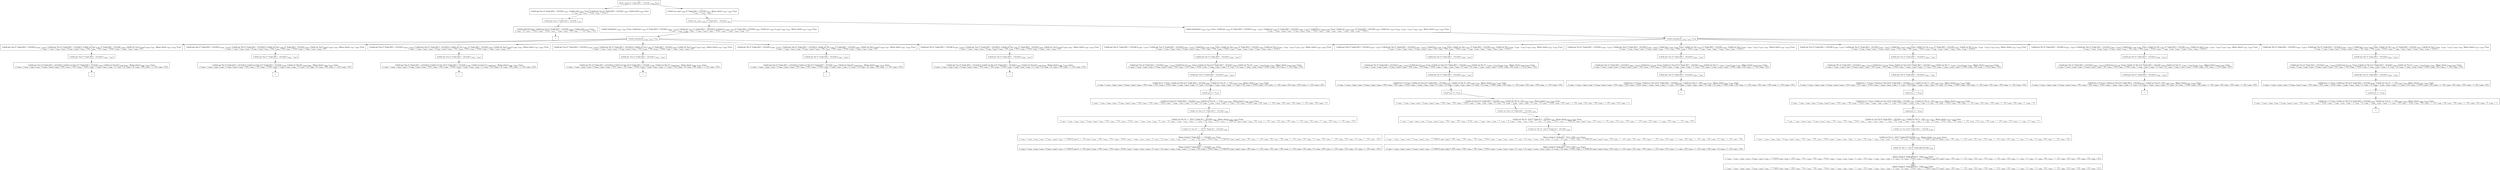 digraph {
    graph [rankdir=TB
          ,bgcolor=transparent];
    node [shape=box
         ,fillcolor=white
         ,style=filled];
    0 [label=<O <BR/> Memo check (C Triple [[0] 1 : [3] [2]]) v<SUB>1605</SUB> Trueo>];
    1 [label=<C <BR/> Unfold get One (C Triple [[0] 1 : [3] [2]]) v<SUB>1637</SUB>, Unfold isNil v<SUB>1637</SUB> Trueo, Unfold get Two (C Triple [[0] 1 : [3] [2]]) v<SUB>1638</SUB>, Unfold isNil v<SUB>1638</SUB> Trueo <BR/>  [ v<SUB>1605</SUB> &rarr; [], v<SUB>1635</SUB> &rarr; Trueo, v<SUB>1636</SUB> &rarr; Trueo ] >];
    2 [label=<C <BR/> Unfold one_step v<SUB>1639</SUB> (C Triple [[0] 1 : [3] [2]]) v<SUB>1641</SUB>, Memo check v<SUB>1641</SUB> v<SUB>1640</SUB> Trueo <BR/>  [ v<SUB>1605</SUB> &rarr; v<SUB>1639</SUB> : v<SUB>1640</SUB> ] >];
    3 [label=<O <BR/> Unfold get One (C Triple [[0] 1 : [3] [2]]) v<SUB>1637</SUB>>];
    4 [label=<C <BR/> Unfold isNil [0] Trueo, Unfold get Two (C Triple [[0] 1 : [3] [2]]) v<SUB>1638</SUB>, Unfold isNil v<SUB>1638</SUB> Trueo <BR/>  [ v<SUB>1605</SUB> &rarr; [], v<SUB>1635</SUB> &rarr; Trueo, v<SUB>1636</SUB> &rarr; Trueo, v<SUB>1637</SUB> &rarr; v<SUB>1642</SUB>, v<SUB>1642</SUB> &rarr; [0], v<SUB>1643</SUB> &rarr; 1 : [3], v<SUB>1644</SUB> &rarr; [2] ] >];
    5 [label=<_|_>];
    6 [label=<O <BR/> Unfold one_step v<SUB>1639</SUB> (C Triple [[0] 1 : [3] [2]]) v<SUB>1641</SUB>>];
    7 [label=<C <BR/> Unfold notEqStick v<SUB>1642</SUB> v<SUB>1643</SUB> Trueo, Unfold get v<SUB>1642</SUB> (C Triple [[0] 1 : [3] [2]]) (v<SUB>1646</SUB> : v<SUB>1647</SUB>), Unfold get v<SUB>1643</SUB> (C Triple [[0] 1 : [3] [2]]) [], Unfold set v<SUB>1642</SUB> v<SUB>1647</SUB> (C Triple [[0] 1 : [3] [2]]) v<SUB>1649</SUB>, Unfold set v<SUB>1643</SUB> [v<SUB>1646</SUB>] v<SUB>1649</SUB> v<SUB>1641</SUB>, Memo check v<SUB>1641</SUB> v<SUB>1640</SUB> Trueo <BR/>  [ v<SUB>1605</SUB> &rarr; v<SUB>1639</SUB> : v<SUB>1640</SUB>, v<SUB>1639</SUB> &rarr; (v<SUB>1642</SUB>, v<SUB>1643</SUB>), v<SUB>1644</SUB> &rarr; Trueo, v<SUB>1645</SUB> &rarr; v<SUB>1646</SUB> : v<SUB>1647</SUB>, v<SUB>1648</SUB> &rarr; [] ] >];
    8 [label=<C <BR/> Unfold notEqStick v<SUB>1642</SUB> v<SUB>1643</SUB> Trueo, Unfold get v<SUB>1642</SUB> (C Triple [[0] 1 : [3] [2]]) (v<SUB>1646</SUB> : v<SUB>1647</SUB>), Unfold get v<SUB>1643</SUB> (C Triple [[0] 1 : [3] [2]]) (v<SUB>1650</SUB> : v<SUB>1651</SUB>), Unfold less v<SUB>1646</SUB> v<SUB>1650</SUB> Trueo, Unfold set v<SUB>1642</SUB> v<SUB>1647</SUB> (C Triple [[0] 1 : [3] [2]]) v<SUB>1653</SUB>, Unfold set v<SUB>1643</SUB> (v<SUB>1646</SUB> : v<SUB>1650</SUB> : v<SUB>1651</SUB>) v<SUB>1653</SUB> v<SUB>1641</SUB>, Memo check v<SUB>1641</SUB> v<SUB>1640</SUB> Trueo <BR/>  [ v<SUB>1605</SUB> &rarr; v<SUB>1639</SUB> : v<SUB>1640</SUB>, v<SUB>1639</SUB> &rarr; (v<SUB>1642</SUB>, v<SUB>1643</SUB>), v<SUB>1644</SUB> &rarr; Trueo, v<SUB>1645</SUB> &rarr; v<SUB>1646</SUB> : v<SUB>1647</SUB>, v<SUB>1648</SUB> &rarr; v<SUB>1650</SUB> : v<SUB>1651</SUB>, v<SUB>1652</SUB> &rarr; Trueo ] >];
    9 [label=<O <BR/> Unfold notEqStick v<SUB>1642</SUB> v<SUB>1643</SUB> Trueo>];
    10 [label=<C <BR/> Unfold get One (C Triple [[0] 1 : [3] [2]]) (v<SUB>1646</SUB> : v<SUB>1647</SUB>), Unfold get Two (C Triple [[0] 1 : [3] [2]]) [], Unfold set One v<SUB>1647</SUB> (C Triple [[0] 1 : [3] [2]]) v<SUB>1649</SUB>, Unfold set Two [v<SUB>1646</SUB>] v<SUB>1649</SUB> v<SUB>1641</SUB>, Memo check v<SUB>1641</SUB> v<SUB>1640</SUB> Trueo <BR/>  [ v<SUB>1605</SUB> &rarr; v<SUB>1639</SUB> : v<SUB>1640</SUB>, v<SUB>1639</SUB> &rarr; (v<SUB>1642</SUB>, v<SUB>1643</SUB>), v<SUB>1642</SUB> &rarr; One, v<SUB>1643</SUB> &rarr; Two, v<SUB>1644</SUB> &rarr; Trueo, v<SUB>1645</SUB> &rarr; v<SUB>1646</SUB> : v<SUB>1647</SUB>, v<SUB>1648</SUB> &rarr; [] ] >];
    11 [label=<C <BR/> Unfold get One (C Triple [[0] 1 : [3] [2]]) (v<SUB>1646</SUB> : v<SUB>1647</SUB>), Unfold get Thr (C Triple [[0] 1 : [3] [2]]) [], Unfold set One v<SUB>1647</SUB> (C Triple [[0] 1 : [3] [2]]) v<SUB>1649</SUB>, Unfold set Thr [v<SUB>1646</SUB>] v<SUB>1649</SUB> v<SUB>1641</SUB>, Memo check v<SUB>1641</SUB> v<SUB>1640</SUB> Trueo <BR/>  [ v<SUB>1605</SUB> &rarr; v<SUB>1639</SUB> : v<SUB>1640</SUB>, v<SUB>1639</SUB> &rarr; (v<SUB>1642</SUB>, v<SUB>1643</SUB>), v<SUB>1642</SUB> &rarr; One, v<SUB>1643</SUB> &rarr; Thr, v<SUB>1644</SUB> &rarr; Trueo, v<SUB>1645</SUB> &rarr; v<SUB>1646</SUB> : v<SUB>1647</SUB>, v<SUB>1648</SUB> &rarr; [] ] >];
    12 [label=<C <BR/> Unfold get Two (C Triple [[0] 1 : [3] [2]]) (v<SUB>1646</SUB> : v<SUB>1647</SUB>), Unfold get One (C Triple [[0] 1 : [3] [2]]) [], Unfold set Two v<SUB>1647</SUB> (C Triple [[0] 1 : [3] [2]]) v<SUB>1649</SUB>, Unfold set One [v<SUB>1646</SUB>] v<SUB>1649</SUB> v<SUB>1641</SUB>, Memo check v<SUB>1641</SUB> v<SUB>1640</SUB> Trueo <BR/>  [ v<SUB>1605</SUB> &rarr; v<SUB>1639</SUB> : v<SUB>1640</SUB>, v<SUB>1639</SUB> &rarr; (v<SUB>1642</SUB>, v<SUB>1643</SUB>), v<SUB>1642</SUB> &rarr; Two, v<SUB>1643</SUB> &rarr; One, v<SUB>1644</SUB> &rarr; Trueo, v<SUB>1645</SUB> &rarr; v<SUB>1646</SUB> : v<SUB>1647</SUB>, v<SUB>1648</SUB> &rarr; [] ] >];
    13 [label=<C <BR/> Unfold get Two (C Triple [[0] 1 : [3] [2]]) (v<SUB>1646</SUB> : v<SUB>1647</SUB>), Unfold get Thr (C Triple [[0] 1 : [3] [2]]) [], Unfold set Two v<SUB>1647</SUB> (C Triple [[0] 1 : [3] [2]]) v<SUB>1649</SUB>, Unfold set Thr [v<SUB>1646</SUB>] v<SUB>1649</SUB> v<SUB>1641</SUB>, Memo check v<SUB>1641</SUB> v<SUB>1640</SUB> Trueo <BR/>  [ v<SUB>1605</SUB> &rarr; v<SUB>1639</SUB> : v<SUB>1640</SUB>, v<SUB>1639</SUB> &rarr; (v<SUB>1642</SUB>, v<SUB>1643</SUB>), v<SUB>1642</SUB> &rarr; Two, v<SUB>1643</SUB> &rarr; Thr, v<SUB>1644</SUB> &rarr; Trueo, v<SUB>1645</SUB> &rarr; v<SUB>1646</SUB> : v<SUB>1647</SUB>, v<SUB>1648</SUB> &rarr; [] ] >];
    14 [label=<C <BR/> Unfold get Thr (C Triple [[0] 1 : [3] [2]]) (v<SUB>1646</SUB> : v<SUB>1647</SUB>), Unfold get One (C Triple [[0] 1 : [3] [2]]) [], Unfold set Thr v<SUB>1647</SUB> (C Triple [[0] 1 : [3] [2]]) v<SUB>1649</SUB>, Unfold set One [v<SUB>1646</SUB>] v<SUB>1649</SUB> v<SUB>1641</SUB>, Memo check v<SUB>1641</SUB> v<SUB>1640</SUB> Trueo <BR/>  [ v<SUB>1605</SUB> &rarr; v<SUB>1639</SUB> : v<SUB>1640</SUB>, v<SUB>1639</SUB> &rarr; (v<SUB>1642</SUB>, v<SUB>1643</SUB>), v<SUB>1642</SUB> &rarr; Thr, v<SUB>1643</SUB> &rarr; One, v<SUB>1644</SUB> &rarr; Trueo, v<SUB>1645</SUB> &rarr; v<SUB>1646</SUB> : v<SUB>1647</SUB>, v<SUB>1648</SUB> &rarr; [] ] >];
    15 [label=<C <BR/> Unfold get Thr (C Triple [[0] 1 : [3] [2]]) (v<SUB>1646</SUB> : v<SUB>1647</SUB>), Unfold get Two (C Triple [[0] 1 : [3] [2]]) [], Unfold set Thr v<SUB>1647</SUB> (C Triple [[0] 1 : [3] [2]]) v<SUB>1649</SUB>, Unfold set Two [v<SUB>1646</SUB>] v<SUB>1649</SUB> v<SUB>1641</SUB>, Memo check v<SUB>1641</SUB> v<SUB>1640</SUB> Trueo <BR/>  [ v<SUB>1605</SUB> &rarr; v<SUB>1639</SUB> : v<SUB>1640</SUB>, v<SUB>1639</SUB> &rarr; (v<SUB>1642</SUB>, v<SUB>1643</SUB>), v<SUB>1642</SUB> &rarr; Thr, v<SUB>1643</SUB> &rarr; Two, v<SUB>1644</SUB> &rarr; Trueo, v<SUB>1645</SUB> &rarr; v<SUB>1646</SUB> : v<SUB>1647</SUB>, v<SUB>1648</SUB> &rarr; [] ] >];
    16 [label=<O <BR/> Unfold get One (C Triple [[0] 1 : [3] [2]]) (v<SUB>1646</SUB> : v<SUB>1647</SUB>)>];
    17 [label=<C <BR/> Unfold get Two (C Triple [[0] 1 : [3] [2]]) [], Unfold set One [] (C Triple [[0] 1 : [3] [2]]) v<SUB>1649</SUB>, Unfold set Two [0] v<SUB>1649</SUB> v<SUB>1641</SUB>, Memo check v<SUB>1641</SUB> v<SUB>1640</SUB> Trueo <BR/>  [ v<SUB>1605</SUB> &rarr; v<SUB>1639</SUB> : v<SUB>1640</SUB>, v<SUB>1639</SUB> &rarr; (v<SUB>1642</SUB>, v<SUB>1643</SUB>), v<SUB>1642</SUB> &rarr; One, v<SUB>1643</SUB> &rarr; Two, v<SUB>1644</SUB> &rarr; Trueo, v<SUB>1645</SUB> &rarr; v<SUB>1646</SUB> : v<SUB>1647</SUB>, v<SUB>1646</SUB> &rarr; 0, v<SUB>1647</SUB> &rarr; [], v<SUB>1648</SUB> &rarr; [], v<SUB>1654</SUB> &rarr; [0], v<SUB>1655</SUB> &rarr; 1 : [3], v<SUB>1656</SUB> &rarr; [2] ] >];
    18 [label=<_|_>];
    19 [label=<O <BR/> Unfold get One (C Triple [[0] 1 : [3] [2]]) (v<SUB>1646</SUB> : v<SUB>1647</SUB>)>];
    20 [label=<C <BR/> Unfold get Thr (C Triple [[0] 1 : [3] [2]]) [], Unfold set One [] (C Triple [[0] 1 : [3] [2]]) v<SUB>1649</SUB>, Unfold set Thr [0] v<SUB>1649</SUB> v<SUB>1641</SUB>, Memo check v<SUB>1641</SUB> v<SUB>1640</SUB> Trueo <BR/>  [ v<SUB>1605</SUB> &rarr; v<SUB>1639</SUB> : v<SUB>1640</SUB>, v<SUB>1639</SUB> &rarr; (v<SUB>1642</SUB>, v<SUB>1643</SUB>), v<SUB>1642</SUB> &rarr; One, v<SUB>1643</SUB> &rarr; Thr, v<SUB>1644</SUB> &rarr; Trueo, v<SUB>1645</SUB> &rarr; v<SUB>1646</SUB> : v<SUB>1647</SUB>, v<SUB>1646</SUB> &rarr; 0, v<SUB>1647</SUB> &rarr; [], v<SUB>1648</SUB> &rarr; [], v<SUB>1654</SUB> &rarr; [0], v<SUB>1655</SUB> &rarr; 1 : [3], v<SUB>1656</SUB> &rarr; [2] ] >];
    21 [label=<_|_>];
    22 [label=<O <BR/> Unfold get Two (C Triple [[0] 1 : [3] [2]]) (v<SUB>1646</SUB> : v<SUB>1647</SUB>)>];
    23 [label=<C <BR/> Unfold get One (C Triple [[0] 1 : [3] [2]]) [], Unfold set Two [3] (C Triple [[0] 1 : [3] [2]]) v<SUB>1649</SUB>, Unfold set One [1] v<SUB>1649</SUB> v<SUB>1641</SUB>, Memo check v<SUB>1641</SUB> v<SUB>1640</SUB> Trueo <BR/>  [ v<SUB>1605</SUB> &rarr; v<SUB>1639</SUB> : v<SUB>1640</SUB>, v<SUB>1639</SUB> &rarr; (v<SUB>1642</SUB>, v<SUB>1643</SUB>), v<SUB>1642</SUB> &rarr; Two, v<SUB>1643</SUB> &rarr; One, v<SUB>1644</SUB> &rarr; Trueo, v<SUB>1645</SUB> &rarr; v<SUB>1646</SUB> : v<SUB>1647</SUB>, v<SUB>1646</SUB> &rarr; 1, v<SUB>1647</SUB> &rarr; [3], v<SUB>1648</SUB> &rarr; [], v<SUB>1654</SUB> &rarr; [0], v<SUB>1655</SUB> &rarr; 1 : [3], v<SUB>1656</SUB> &rarr; [2] ] >];
    24 [label=<_|_>];
    25 [label=<O <BR/> Unfold get Two (C Triple [[0] 1 : [3] [2]]) (v<SUB>1646</SUB> : v<SUB>1647</SUB>)>];
    26 [label=<C <BR/> Unfold get Thr (C Triple [[0] 1 : [3] [2]]) [], Unfold set Two [3] (C Triple [[0] 1 : [3] [2]]) v<SUB>1649</SUB>, Unfold set Thr [1] v<SUB>1649</SUB> v<SUB>1641</SUB>, Memo check v<SUB>1641</SUB> v<SUB>1640</SUB> Trueo <BR/>  [ v<SUB>1605</SUB> &rarr; v<SUB>1639</SUB> : v<SUB>1640</SUB>, v<SUB>1639</SUB> &rarr; (v<SUB>1642</SUB>, v<SUB>1643</SUB>), v<SUB>1642</SUB> &rarr; Two, v<SUB>1643</SUB> &rarr; Thr, v<SUB>1644</SUB> &rarr; Trueo, v<SUB>1645</SUB> &rarr; v<SUB>1646</SUB> : v<SUB>1647</SUB>, v<SUB>1646</SUB> &rarr; 1, v<SUB>1647</SUB> &rarr; [3], v<SUB>1648</SUB> &rarr; [], v<SUB>1654</SUB> &rarr; [0], v<SUB>1655</SUB> &rarr; 1 : [3], v<SUB>1656</SUB> &rarr; [2] ] >];
    27 [label=<_|_>];
    28 [label=<O <BR/> Unfold get Thr (C Triple [[0] 1 : [3] [2]]) (v<SUB>1646</SUB> : v<SUB>1647</SUB>)>];
    29 [label=<C <BR/> Unfold get One (C Triple [[0] 1 : [3] [2]]) [], Unfold set Thr [] (C Triple [[0] 1 : [3] [2]]) v<SUB>1649</SUB>, Unfold set One [2] v<SUB>1649</SUB> v<SUB>1641</SUB>, Memo check v<SUB>1641</SUB> v<SUB>1640</SUB> Trueo <BR/>  [ v<SUB>1605</SUB> &rarr; v<SUB>1639</SUB> : v<SUB>1640</SUB>, v<SUB>1639</SUB> &rarr; (v<SUB>1642</SUB>, v<SUB>1643</SUB>), v<SUB>1642</SUB> &rarr; Thr, v<SUB>1643</SUB> &rarr; One, v<SUB>1644</SUB> &rarr; Trueo, v<SUB>1645</SUB> &rarr; v<SUB>1646</SUB> : v<SUB>1647</SUB>, v<SUB>1646</SUB> &rarr; 2, v<SUB>1647</SUB> &rarr; [], v<SUB>1648</SUB> &rarr; [], v<SUB>1654</SUB> &rarr; [0], v<SUB>1655</SUB> &rarr; 1 : [3], v<SUB>1656</SUB> &rarr; [2] ] >];
    30 [label=<_|_>];
    31 [label=<O <BR/> Unfold get Thr (C Triple [[0] 1 : [3] [2]]) (v<SUB>1646</SUB> : v<SUB>1647</SUB>)>];
    32 [label=<C <BR/> Unfold get Two (C Triple [[0] 1 : [3] [2]]) [], Unfold set Thr [] (C Triple [[0] 1 : [3] [2]]) v<SUB>1649</SUB>, Unfold set Two [2] v<SUB>1649</SUB> v<SUB>1641</SUB>, Memo check v<SUB>1641</SUB> v<SUB>1640</SUB> Trueo <BR/>  [ v<SUB>1605</SUB> &rarr; v<SUB>1639</SUB> : v<SUB>1640</SUB>, v<SUB>1639</SUB> &rarr; (v<SUB>1642</SUB>, v<SUB>1643</SUB>), v<SUB>1642</SUB> &rarr; Thr, v<SUB>1643</SUB> &rarr; Two, v<SUB>1644</SUB> &rarr; Trueo, v<SUB>1645</SUB> &rarr; v<SUB>1646</SUB> : v<SUB>1647</SUB>, v<SUB>1646</SUB> &rarr; 2, v<SUB>1647</SUB> &rarr; [], v<SUB>1648</SUB> &rarr; [], v<SUB>1654</SUB> &rarr; [0], v<SUB>1655</SUB> &rarr; 1 : [3], v<SUB>1656</SUB> &rarr; [2] ] >];
    33 [label=<_|_>];
    34 [label=<O <BR/> Unfold notEqStick v<SUB>1642</SUB> v<SUB>1643</SUB> Trueo>];
    35 [label=<C <BR/> Unfold get One (C Triple [[0] 1 : [3] [2]]) (v<SUB>1646</SUB> : v<SUB>1647</SUB>), Unfold get Two (C Triple [[0] 1 : [3] [2]]) (v<SUB>1650</SUB> : v<SUB>1651</SUB>), Unfold less v<SUB>1646</SUB> v<SUB>1650</SUB> Trueo, Unfold set One v<SUB>1647</SUB> (C Triple [[0] 1 : [3] [2]]) v<SUB>1653</SUB>, Unfold set Two (v<SUB>1646</SUB> : v<SUB>1650</SUB> : v<SUB>1651</SUB>) v<SUB>1653</SUB> v<SUB>1641</SUB>, Memo check v<SUB>1641</SUB> v<SUB>1640</SUB> Trueo <BR/>  [ v<SUB>1605</SUB> &rarr; v<SUB>1639</SUB> : v<SUB>1640</SUB>, v<SUB>1639</SUB> &rarr; (v<SUB>1642</SUB>, v<SUB>1643</SUB>), v<SUB>1642</SUB> &rarr; One, v<SUB>1643</SUB> &rarr; Two, v<SUB>1644</SUB> &rarr; Trueo, v<SUB>1645</SUB> &rarr; v<SUB>1646</SUB> : v<SUB>1647</SUB>, v<SUB>1648</SUB> &rarr; v<SUB>1650</SUB> : v<SUB>1651</SUB>, v<SUB>1652</SUB> &rarr; Trueo ] >];
    36 [label=<C <BR/> Unfold get One (C Triple [[0] 1 : [3] [2]]) (v<SUB>1646</SUB> : v<SUB>1647</SUB>), Unfold get Thr (C Triple [[0] 1 : [3] [2]]) (v<SUB>1650</SUB> : v<SUB>1651</SUB>), Unfold less v<SUB>1646</SUB> v<SUB>1650</SUB> Trueo, Unfold set One v<SUB>1647</SUB> (C Triple [[0] 1 : [3] [2]]) v<SUB>1653</SUB>, Unfold set Thr (v<SUB>1646</SUB> : v<SUB>1650</SUB> : v<SUB>1651</SUB>) v<SUB>1653</SUB> v<SUB>1641</SUB>, Memo check v<SUB>1641</SUB> v<SUB>1640</SUB> Trueo <BR/>  [ v<SUB>1605</SUB> &rarr; v<SUB>1639</SUB> : v<SUB>1640</SUB>, v<SUB>1639</SUB> &rarr; (v<SUB>1642</SUB>, v<SUB>1643</SUB>), v<SUB>1642</SUB> &rarr; One, v<SUB>1643</SUB> &rarr; Thr, v<SUB>1644</SUB> &rarr; Trueo, v<SUB>1645</SUB> &rarr; v<SUB>1646</SUB> : v<SUB>1647</SUB>, v<SUB>1648</SUB> &rarr; v<SUB>1650</SUB> : v<SUB>1651</SUB>, v<SUB>1652</SUB> &rarr; Trueo ] >];
    37 [label=<C <BR/> Unfold get Two (C Triple [[0] 1 : [3] [2]]) (v<SUB>1646</SUB> : v<SUB>1647</SUB>), Unfold get One (C Triple [[0] 1 : [3] [2]]) (v<SUB>1650</SUB> : v<SUB>1651</SUB>), Unfold less v<SUB>1646</SUB> v<SUB>1650</SUB> Trueo, Unfold set Two v<SUB>1647</SUB> (C Triple [[0] 1 : [3] [2]]) v<SUB>1653</SUB>, Unfold set One (v<SUB>1646</SUB> : v<SUB>1650</SUB> : v<SUB>1651</SUB>) v<SUB>1653</SUB> v<SUB>1641</SUB>, Memo check v<SUB>1641</SUB> v<SUB>1640</SUB> Trueo <BR/>  [ v<SUB>1605</SUB> &rarr; v<SUB>1639</SUB> : v<SUB>1640</SUB>, v<SUB>1639</SUB> &rarr; (v<SUB>1642</SUB>, v<SUB>1643</SUB>), v<SUB>1642</SUB> &rarr; Two, v<SUB>1643</SUB> &rarr; One, v<SUB>1644</SUB> &rarr; Trueo, v<SUB>1645</SUB> &rarr; v<SUB>1646</SUB> : v<SUB>1647</SUB>, v<SUB>1648</SUB> &rarr; v<SUB>1650</SUB> : v<SUB>1651</SUB>, v<SUB>1652</SUB> &rarr; Trueo ] >];
    38 [label=<C <BR/> Unfold get Two (C Triple [[0] 1 : [3] [2]]) (v<SUB>1646</SUB> : v<SUB>1647</SUB>), Unfold get Thr (C Triple [[0] 1 : [3] [2]]) (v<SUB>1650</SUB> : v<SUB>1651</SUB>), Unfold less v<SUB>1646</SUB> v<SUB>1650</SUB> Trueo, Unfold set Two v<SUB>1647</SUB> (C Triple [[0] 1 : [3] [2]]) v<SUB>1653</SUB>, Unfold set Thr (v<SUB>1646</SUB> : v<SUB>1650</SUB> : v<SUB>1651</SUB>) v<SUB>1653</SUB> v<SUB>1641</SUB>, Memo check v<SUB>1641</SUB> v<SUB>1640</SUB> Trueo <BR/>  [ v<SUB>1605</SUB> &rarr; v<SUB>1639</SUB> : v<SUB>1640</SUB>, v<SUB>1639</SUB> &rarr; (v<SUB>1642</SUB>, v<SUB>1643</SUB>), v<SUB>1642</SUB> &rarr; Two, v<SUB>1643</SUB> &rarr; Thr, v<SUB>1644</SUB> &rarr; Trueo, v<SUB>1645</SUB> &rarr; v<SUB>1646</SUB> : v<SUB>1647</SUB>, v<SUB>1648</SUB> &rarr; v<SUB>1650</SUB> : v<SUB>1651</SUB>, v<SUB>1652</SUB> &rarr; Trueo ] >];
    39 [label=<C <BR/> Unfold get Thr (C Triple [[0] 1 : [3] [2]]) (v<SUB>1646</SUB> : v<SUB>1647</SUB>), Unfold get One (C Triple [[0] 1 : [3] [2]]) (v<SUB>1650</SUB> : v<SUB>1651</SUB>), Unfold less v<SUB>1646</SUB> v<SUB>1650</SUB> Trueo, Unfold set Thr v<SUB>1647</SUB> (C Triple [[0] 1 : [3] [2]]) v<SUB>1653</SUB>, Unfold set One (v<SUB>1646</SUB> : v<SUB>1650</SUB> : v<SUB>1651</SUB>) v<SUB>1653</SUB> v<SUB>1641</SUB>, Memo check v<SUB>1641</SUB> v<SUB>1640</SUB> Trueo <BR/>  [ v<SUB>1605</SUB> &rarr; v<SUB>1639</SUB> : v<SUB>1640</SUB>, v<SUB>1639</SUB> &rarr; (v<SUB>1642</SUB>, v<SUB>1643</SUB>), v<SUB>1642</SUB> &rarr; Thr, v<SUB>1643</SUB> &rarr; One, v<SUB>1644</SUB> &rarr; Trueo, v<SUB>1645</SUB> &rarr; v<SUB>1646</SUB> : v<SUB>1647</SUB>, v<SUB>1648</SUB> &rarr; v<SUB>1650</SUB> : v<SUB>1651</SUB>, v<SUB>1652</SUB> &rarr; Trueo ] >];
    40 [label=<C <BR/> Unfold get Thr (C Triple [[0] 1 : [3] [2]]) (v<SUB>1646</SUB> : v<SUB>1647</SUB>), Unfold get Two (C Triple [[0] 1 : [3] [2]]) (v<SUB>1650</SUB> : v<SUB>1651</SUB>), Unfold less v<SUB>1646</SUB> v<SUB>1650</SUB> Trueo, Unfold set Thr v<SUB>1647</SUB> (C Triple [[0] 1 : [3] [2]]) v<SUB>1653</SUB>, Unfold set Two (v<SUB>1646</SUB> : v<SUB>1650</SUB> : v<SUB>1651</SUB>) v<SUB>1653</SUB> v<SUB>1641</SUB>, Memo check v<SUB>1641</SUB> v<SUB>1640</SUB> Trueo <BR/>  [ v<SUB>1605</SUB> &rarr; v<SUB>1639</SUB> : v<SUB>1640</SUB>, v<SUB>1639</SUB> &rarr; (v<SUB>1642</SUB>, v<SUB>1643</SUB>), v<SUB>1642</SUB> &rarr; Thr, v<SUB>1643</SUB> &rarr; Two, v<SUB>1644</SUB> &rarr; Trueo, v<SUB>1645</SUB> &rarr; v<SUB>1646</SUB> : v<SUB>1647</SUB>, v<SUB>1648</SUB> &rarr; v<SUB>1650</SUB> : v<SUB>1651</SUB>, v<SUB>1652</SUB> &rarr; Trueo ] >];
    41 [label=<O <BR/> Unfold get One (C Triple [[0] 1 : [3] [2]]) (v<SUB>1646</SUB> : v<SUB>1647</SUB>)>];
    42 [label=<C <BR/> Unfold get Two (C Triple [[0] 1 : [3] [2]]) (v<SUB>1650</SUB> : v<SUB>1651</SUB>), Unfold less 0 v<SUB>1650</SUB> Trueo, Unfold set One [] (C Triple [[0] 1 : [3] [2]]) v<SUB>1653</SUB>, Unfold set Two (0 : v<SUB>1650</SUB> : v<SUB>1651</SUB>) v<SUB>1653</SUB> v<SUB>1641</SUB>, Memo check v<SUB>1641</SUB> v<SUB>1640</SUB> Trueo <BR/>  [ v<SUB>1605</SUB> &rarr; v<SUB>1639</SUB> : v<SUB>1640</SUB>, v<SUB>1639</SUB> &rarr; (v<SUB>1642</SUB>, v<SUB>1643</SUB>), v<SUB>1642</SUB> &rarr; One, v<SUB>1643</SUB> &rarr; Two, v<SUB>1644</SUB> &rarr; Trueo, v<SUB>1645</SUB> &rarr; v<SUB>1646</SUB> : v<SUB>1647</SUB>, v<SUB>1646</SUB> &rarr; 0, v<SUB>1647</SUB> &rarr; [], v<SUB>1648</SUB> &rarr; v<SUB>1650</SUB> : v<SUB>1651</SUB>, v<SUB>1652</SUB> &rarr; Trueo, v<SUB>1654</SUB> &rarr; [0], v<SUB>1655</SUB> &rarr; 1 : [3], v<SUB>1656</SUB> &rarr; [2] ] >];
    43 [label=<O <BR/> Unfold get Two (C Triple [[0] 1 : [3] [2]]) (v<SUB>1650</SUB> : v<SUB>1651</SUB>)>];
    44 [label=<C <BR/> Unfold less 0 1 Trueo, Unfold set One [] (C Triple [[0] 1 : [3] [2]]) v<SUB>1653</SUB>, Unfold set Two (0 : 1 : [3]) v<SUB>1653</SUB> v<SUB>1641</SUB>, Memo check v<SUB>1641</SUB> v<SUB>1640</SUB> Trueo <BR/>  [ v<SUB>1605</SUB> &rarr; v<SUB>1639</SUB> : v<SUB>1640</SUB>, v<SUB>1639</SUB> &rarr; (v<SUB>1642</SUB>, v<SUB>1643</SUB>), v<SUB>1642</SUB> &rarr; One, v<SUB>1643</SUB> &rarr; Two, v<SUB>1644</SUB> &rarr; Trueo, v<SUB>1645</SUB> &rarr; v<SUB>1646</SUB> : v<SUB>1647</SUB>, v<SUB>1646</SUB> &rarr; 0, v<SUB>1647</SUB> &rarr; [], v<SUB>1648</SUB> &rarr; v<SUB>1650</SUB> : v<SUB>1651</SUB>, v<SUB>1650</SUB> &rarr; 1, v<SUB>1651</SUB> &rarr; [3], v<SUB>1652</SUB> &rarr; Trueo, v<SUB>1654</SUB> &rarr; [0], v<SUB>1655</SUB> &rarr; 1 : [3], v<SUB>1656</SUB> &rarr; [2], v<SUB>1657</SUB> &rarr; [0], v<SUB>1658</SUB> &rarr; 1 : [3], v<SUB>1659</SUB> &rarr; [2] ] >];
    45 [label=<O <BR/> Unfold less 0 1 Trueo>];
    46 [label=<C <BR/> Unfold set One [] (C Triple [[0] 1 : [3] [2]]) v<SUB>1653</SUB>, Unfold set Two (0 : 1 : [3]) v<SUB>1653</SUB> v<SUB>1641</SUB>, Memo check v<SUB>1641</SUB> v<SUB>1640</SUB> Trueo <BR/>  [ v<SUB>1605</SUB> &rarr; v<SUB>1639</SUB> : v<SUB>1640</SUB>, v<SUB>1639</SUB> &rarr; (v<SUB>1642</SUB>, v<SUB>1643</SUB>), v<SUB>1642</SUB> &rarr; One, v<SUB>1643</SUB> &rarr; Two, v<SUB>1644</SUB> &rarr; Trueo, v<SUB>1645</SUB> &rarr; v<SUB>1646</SUB> : v<SUB>1647</SUB>, v<SUB>1646</SUB> &rarr; 0, v<SUB>1647</SUB> &rarr; [], v<SUB>1648</SUB> &rarr; v<SUB>1650</SUB> : v<SUB>1651</SUB>, v<SUB>1650</SUB> &rarr; 1, v<SUB>1651</SUB> &rarr; [3], v<SUB>1652</SUB> &rarr; Trueo, v<SUB>1654</SUB> &rarr; [0], v<SUB>1655</SUB> &rarr; 1 : [3], v<SUB>1656</SUB> &rarr; [2], v<SUB>1657</SUB> &rarr; [0], v<SUB>1658</SUB> &rarr; 1 : [3], v<SUB>1659</SUB> &rarr; [2], v<SUB>1660</SUB> &rarr; 0 ] >];
    47 [label=<O <BR/> Unfold set One [] (C Triple [[0] 1 : [3] [2]]) v<SUB>1653</SUB>>];
    48 [label=<C <BR/> Unfold set Two (0 : 1 : [3]) (C Triple [[] 1 : [3] [2]]) v<SUB>1641</SUB>, Memo check v<SUB>1641</SUB> v<SUB>1640</SUB> Trueo <BR/>  [ v<SUB>1605</SUB> &rarr; v<SUB>1639</SUB> : v<SUB>1640</SUB>, v<SUB>1639</SUB> &rarr; (v<SUB>1642</SUB>, v<SUB>1643</SUB>), v<SUB>1642</SUB> &rarr; One, v<SUB>1643</SUB> &rarr; Two, v<SUB>1644</SUB> &rarr; Trueo, v<SUB>1645</SUB> &rarr; v<SUB>1646</SUB> : v<SUB>1647</SUB>, v<SUB>1646</SUB> &rarr; 0, v<SUB>1647</SUB> &rarr; [], v<SUB>1648</SUB> &rarr; v<SUB>1650</SUB> : v<SUB>1651</SUB>, v<SUB>1650</SUB> &rarr; 1, v<SUB>1651</SUB> &rarr; [3], v<SUB>1652</SUB> &rarr; Trueo, v<SUB>1653</SUB> &rarr; C Triple [[] v<SUB>1663</SUB> v<SUB>1664</SUB>], v<SUB>1654</SUB> &rarr; [0], v<SUB>1655</SUB> &rarr; 1 : [3], v<SUB>1656</SUB> &rarr; [2], v<SUB>1657</SUB> &rarr; [0], v<SUB>1658</SUB> &rarr; 1 : [3], v<SUB>1659</SUB> &rarr; [2], v<SUB>1660</SUB> &rarr; 0, v<SUB>1662</SUB> &rarr; [0], v<SUB>1663</SUB> &rarr; 1 : [3], v<SUB>1664</SUB> &rarr; [2] ] >];
    49 [label=<O <BR/> Unfold set Two (0 : 1 : [3]) (C Triple [[] 1 : [3] [2]]) v<SUB>1641</SUB>>];
    50 [label=<C <BR/> Memo check (C Triple [[] 0 : 1 : [3] [2]]) v<SUB>1640</SUB> Trueo <BR/>  [ v<SUB>1605</SUB> &rarr; v<SUB>1639</SUB> : v<SUB>1640</SUB>, v<SUB>1639</SUB> &rarr; (v<SUB>1642</SUB>, v<SUB>1643</SUB>), v<SUB>1641</SUB> &rarr; C Triple [v<SUB>1665</SUB> 0 : 1 : [3] v<SUB>1667</SUB>], v<SUB>1642</SUB> &rarr; One, v<SUB>1643</SUB> &rarr; Two, v<SUB>1644</SUB> &rarr; Trueo, v<SUB>1645</SUB> &rarr; v<SUB>1646</SUB> : v<SUB>1647</SUB>, v<SUB>1646</SUB> &rarr; 0, v<SUB>1647</SUB> &rarr; [], v<SUB>1648</SUB> &rarr; v<SUB>1650</SUB> : v<SUB>1651</SUB>, v<SUB>1650</SUB> &rarr; 1, v<SUB>1651</SUB> &rarr; [3], v<SUB>1652</SUB> &rarr; Trueo, v<SUB>1653</SUB> &rarr; C Triple [[] v<SUB>1663</SUB> v<SUB>1664</SUB>], v<SUB>1654</SUB> &rarr; [0], v<SUB>1655</SUB> &rarr; 1 : [3], v<SUB>1656</SUB> &rarr; [2], v<SUB>1657</SUB> &rarr; [0], v<SUB>1658</SUB> &rarr; 1 : [3], v<SUB>1659</SUB> &rarr; [2], v<SUB>1660</SUB> &rarr; 0, v<SUB>1662</SUB> &rarr; [0], v<SUB>1663</SUB> &rarr; 1 : [3], v<SUB>1664</SUB> &rarr; [2], v<SUB>1665</SUB> &rarr; [], v<SUB>1666</SUB> &rarr; 1 : [3], v<SUB>1667</SUB> &rarr; [2] ] >];
    51 [label=<Leaf <BR/> Memo check (C Triple [[] 0 : 1 : [3] [2]]) v<SUB>1640</SUB> Trueo <BR/>  [ v<SUB>1605</SUB> &rarr; v<SUB>1639</SUB> : v<SUB>1640</SUB>, v<SUB>1639</SUB> &rarr; (v<SUB>1642</SUB>, v<SUB>1643</SUB>), v<SUB>1641</SUB> &rarr; C Triple [v<SUB>1665</SUB> 0 : 1 : [3] v<SUB>1667</SUB>], v<SUB>1642</SUB> &rarr; One, v<SUB>1643</SUB> &rarr; Two, v<SUB>1644</SUB> &rarr; Trueo, v<SUB>1645</SUB> &rarr; v<SUB>1646</SUB> : v<SUB>1647</SUB>, v<SUB>1646</SUB> &rarr; 0, v<SUB>1647</SUB> &rarr; [], v<SUB>1648</SUB> &rarr; v<SUB>1650</SUB> : v<SUB>1651</SUB>, v<SUB>1650</SUB> &rarr; 1, v<SUB>1651</SUB> &rarr; [3], v<SUB>1652</SUB> &rarr; Trueo, v<SUB>1653</SUB> &rarr; C Triple [[] v<SUB>1663</SUB> v<SUB>1664</SUB>], v<SUB>1654</SUB> &rarr; [0], v<SUB>1655</SUB> &rarr; 1 : [3], v<SUB>1656</SUB> &rarr; [2], v<SUB>1657</SUB> &rarr; [0], v<SUB>1658</SUB> &rarr; 1 : [3], v<SUB>1659</SUB> &rarr; [2], v<SUB>1660</SUB> &rarr; 0, v<SUB>1662</SUB> &rarr; [0], v<SUB>1663</SUB> &rarr; 1 : [3], v<SUB>1664</SUB> &rarr; [2], v<SUB>1665</SUB> &rarr; [], v<SUB>1666</SUB> &rarr; 1 : [3], v<SUB>1667</SUB> &rarr; [2] ] >];
    52 [label=<O <BR/> Unfold get One (C Triple [[0] 1 : [3] [2]]) (v<SUB>1646</SUB> : v<SUB>1647</SUB>)>];
    53 [label=<C <BR/> Unfold get Thr (C Triple [[0] 1 : [3] [2]]) (v<SUB>1650</SUB> : v<SUB>1651</SUB>), Unfold less 0 v<SUB>1650</SUB> Trueo, Unfold set One [] (C Triple [[0] 1 : [3] [2]]) v<SUB>1653</SUB>, Unfold set Thr (0 : v<SUB>1650</SUB> : v<SUB>1651</SUB>) v<SUB>1653</SUB> v<SUB>1641</SUB>, Memo check v<SUB>1641</SUB> v<SUB>1640</SUB> Trueo <BR/>  [ v<SUB>1605</SUB> &rarr; v<SUB>1639</SUB> : v<SUB>1640</SUB>, v<SUB>1639</SUB> &rarr; (v<SUB>1642</SUB>, v<SUB>1643</SUB>), v<SUB>1642</SUB> &rarr; One, v<SUB>1643</SUB> &rarr; Thr, v<SUB>1644</SUB> &rarr; Trueo, v<SUB>1645</SUB> &rarr; v<SUB>1646</SUB> : v<SUB>1647</SUB>, v<SUB>1646</SUB> &rarr; 0, v<SUB>1647</SUB> &rarr; [], v<SUB>1648</SUB> &rarr; v<SUB>1650</SUB> : v<SUB>1651</SUB>, v<SUB>1652</SUB> &rarr; Trueo, v<SUB>1654</SUB> &rarr; [0], v<SUB>1655</SUB> &rarr; 1 : [3], v<SUB>1656</SUB> &rarr; [2] ] >];
    54 [label=<O <BR/> Unfold get Thr (C Triple [[0] 1 : [3] [2]]) (v<SUB>1650</SUB> : v<SUB>1651</SUB>)>];
    55 [label=<C <BR/> Unfold less 0 2 Trueo, Unfold set One [] (C Triple [[0] 1 : [3] [2]]) v<SUB>1653</SUB>, Unfold set Thr (0 : [2]) v<SUB>1653</SUB> v<SUB>1641</SUB>, Memo check v<SUB>1641</SUB> v<SUB>1640</SUB> Trueo <BR/>  [ v<SUB>1605</SUB> &rarr; v<SUB>1639</SUB> : v<SUB>1640</SUB>, v<SUB>1639</SUB> &rarr; (v<SUB>1642</SUB>, v<SUB>1643</SUB>), v<SUB>1642</SUB> &rarr; One, v<SUB>1643</SUB> &rarr; Thr, v<SUB>1644</SUB> &rarr; Trueo, v<SUB>1645</SUB> &rarr; v<SUB>1646</SUB> : v<SUB>1647</SUB>, v<SUB>1646</SUB> &rarr; 0, v<SUB>1647</SUB> &rarr; [], v<SUB>1648</SUB> &rarr; v<SUB>1650</SUB> : v<SUB>1651</SUB>, v<SUB>1650</SUB> &rarr; 2, v<SUB>1651</SUB> &rarr; [], v<SUB>1652</SUB> &rarr; Trueo, v<SUB>1654</SUB> &rarr; [0], v<SUB>1655</SUB> &rarr; 1 : [3], v<SUB>1656</SUB> &rarr; [2], v<SUB>1657</SUB> &rarr; [0], v<SUB>1658</SUB> &rarr; 1 : [3], v<SUB>1659</SUB> &rarr; [2] ] >];
    56 [label=<O <BR/> Unfold less 0 2 Trueo>];
    57 [label=<C <BR/> Unfold set One [] (C Triple [[0] 1 : [3] [2]]) v<SUB>1653</SUB>, Unfold set Thr (0 : [2]) v<SUB>1653</SUB> v<SUB>1641</SUB>, Memo check v<SUB>1641</SUB> v<SUB>1640</SUB> Trueo <BR/>  [ v<SUB>1605</SUB> &rarr; v<SUB>1639</SUB> : v<SUB>1640</SUB>, v<SUB>1639</SUB> &rarr; (v<SUB>1642</SUB>, v<SUB>1643</SUB>), v<SUB>1642</SUB> &rarr; One, v<SUB>1643</SUB> &rarr; Thr, v<SUB>1644</SUB> &rarr; Trueo, v<SUB>1645</SUB> &rarr; v<SUB>1646</SUB> : v<SUB>1647</SUB>, v<SUB>1646</SUB> &rarr; 0, v<SUB>1647</SUB> &rarr; [], v<SUB>1648</SUB> &rarr; v<SUB>1650</SUB> : v<SUB>1651</SUB>, v<SUB>1650</SUB> &rarr; 2, v<SUB>1651</SUB> &rarr; [], v<SUB>1652</SUB> &rarr; Trueo, v<SUB>1654</SUB> &rarr; [0], v<SUB>1655</SUB> &rarr; 1 : [3], v<SUB>1656</SUB> &rarr; [2], v<SUB>1657</SUB> &rarr; [0], v<SUB>1658</SUB> &rarr; 1 : [3], v<SUB>1659</SUB> &rarr; [2], v<SUB>1660</SUB> &rarr; 1 ] >];
    58 [label=<O <BR/> Unfold set One [] (C Triple [[0] 1 : [3] [2]]) v<SUB>1653</SUB>>];
    59 [label=<C <BR/> Unfold set Thr (0 : [2]) (C Triple [[] 1 : [3] [2]]) v<SUB>1641</SUB>, Memo check v<SUB>1641</SUB> v<SUB>1640</SUB> Trueo <BR/>  [ v<SUB>1605</SUB> &rarr; v<SUB>1639</SUB> : v<SUB>1640</SUB>, v<SUB>1639</SUB> &rarr; (v<SUB>1642</SUB>, v<SUB>1643</SUB>), v<SUB>1642</SUB> &rarr; One, v<SUB>1643</SUB> &rarr; Thr, v<SUB>1644</SUB> &rarr; Trueo, v<SUB>1645</SUB> &rarr; v<SUB>1646</SUB> : v<SUB>1647</SUB>, v<SUB>1646</SUB> &rarr; 0, v<SUB>1647</SUB> &rarr; [], v<SUB>1648</SUB> &rarr; v<SUB>1650</SUB> : v<SUB>1651</SUB>, v<SUB>1650</SUB> &rarr; 2, v<SUB>1651</SUB> &rarr; [], v<SUB>1652</SUB> &rarr; Trueo, v<SUB>1653</SUB> &rarr; C Triple [[] v<SUB>1663</SUB> v<SUB>1664</SUB>], v<SUB>1654</SUB> &rarr; [0], v<SUB>1655</SUB> &rarr; 1 : [3], v<SUB>1656</SUB> &rarr; [2], v<SUB>1657</SUB> &rarr; [0], v<SUB>1658</SUB> &rarr; 1 : [3], v<SUB>1659</SUB> &rarr; [2], v<SUB>1660</SUB> &rarr; 1, v<SUB>1662</SUB> &rarr; [0], v<SUB>1663</SUB> &rarr; 1 : [3], v<SUB>1664</SUB> &rarr; [2] ] >];
    60 [label=<O <BR/> Unfold set Thr (0 : [2]) (C Triple [[] 1 : [3] [2]]) v<SUB>1641</SUB>>];
    61 [label=<C <BR/> Memo check (C Triple [[] 1 : [3] 0 : [2]]) v<SUB>1640</SUB> Trueo <BR/>  [ v<SUB>1605</SUB> &rarr; v<SUB>1639</SUB> : v<SUB>1640</SUB>, v<SUB>1639</SUB> &rarr; (v<SUB>1642</SUB>, v<SUB>1643</SUB>), v<SUB>1641</SUB> &rarr; C Triple [v<SUB>1665</SUB> v<SUB>1666</SUB> 0 : [2]], v<SUB>1642</SUB> &rarr; One, v<SUB>1643</SUB> &rarr; Thr, v<SUB>1644</SUB> &rarr; Trueo, v<SUB>1645</SUB> &rarr; v<SUB>1646</SUB> : v<SUB>1647</SUB>, v<SUB>1646</SUB> &rarr; 0, v<SUB>1647</SUB> &rarr; [], v<SUB>1648</SUB> &rarr; v<SUB>1650</SUB> : v<SUB>1651</SUB>, v<SUB>1650</SUB> &rarr; 2, v<SUB>1651</SUB> &rarr; [], v<SUB>1652</SUB> &rarr; Trueo, v<SUB>1653</SUB> &rarr; C Triple [[] v<SUB>1663</SUB> v<SUB>1664</SUB>], v<SUB>1654</SUB> &rarr; [0], v<SUB>1655</SUB> &rarr; 1 : [3], v<SUB>1656</SUB> &rarr; [2], v<SUB>1657</SUB> &rarr; [0], v<SUB>1658</SUB> &rarr; 1 : [3], v<SUB>1659</SUB> &rarr; [2], v<SUB>1660</SUB> &rarr; 1, v<SUB>1662</SUB> &rarr; [0], v<SUB>1663</SUB> &rarr; 1 : [3], v<SUB>1664</SUB> &rarr; [2], v<SUB>1665</SUB> &rarr; [], v<SUB>1666</SUB> &rarr; 1 : [3], v<SUB>1667</SUB> &rarr; [2] ] >];
    62 [label=<Leaf <BR/> Memo check (C Triple [[] 1 : [3] 0 : [2]]) v<SUB>1640</SUB> Trueo <BR/>  [ v<SUB>1605</SUB> &rarr; v<SUB>1639</SUB> : v<SUB>1640</SUB>, v<SUB>1639</SUB> &rarr; (v<SUB>1642</SUB>, v<SUB>1643</SUB>), v<SUB>1641</SUB> &rarr; C Triple [v<SUB>1665</SUB> v<SUB>1666</SUB> 0 : [2]], v<SUB>1642</SUB> &rarr; One, v<SUB>1643</SUB> &rarr; Thr, v<SUB>1644</SUB> &rarr; Trueo, v<SUB>1645</SUB> &rarr; v<SUB>1646</SUB> : v<SUB>1647</SUB>, v<SUB>1646</SUB> &rarr; 0, v<SUB>1647</SUB> &rarr; [], v<SUB>1648</SUB> &rarr; v<SUB>1650</SUB> : v<SUB>1651</SUB>, v<SUB>1650</SUB> &rarr; 2, v<SUB>1651</SUB> &rarr; [], v<SUB>1652</SUB> &rarr; Trueo, v<SUB>1653</SUB> &rarr; C Triple [[] v<SUB>1663</SUB> v<SUB>1664</SUB>], v<SUB>1654</SUB> &rarr; [0], v<SUB>1655</SUB> &rarr; 1 : [3], v<SUB>1656</SUB> &rarr; [2], v<SUB>1657</SUB> &rarr; [0], v<SUB>1658</SUB> &rarr; 1 : [3], v<SUB>1659</SUB> &rarr; [2], v<SUB>1660</SUB> &rarr; 1, v<SUB>1662</SUB> &rarr; [0], v<SUB>1663</SUB> &rarr; 1 : [3], v<SUB>1664</SUB> &rarr; [2], v<SUB>1665</SUB> &rarr; [], v<SUB>1666</SUB> &rarr; 1 : [3], v<SUB>1667</SUB> &rarr; [2] ] >];
    63 [label=<O <BR/> Unfold get Two (C Triple [[0] 1 : [3] [2]]) (v<SUB>1646</SUB> : v<SUB>1647</SUB>)>];
    64 [label=<C <BR/> Unfold get One (C Triple [[0] 1 : [3] [2]]) (v<SUB>1650</SUB> : v<SUB>1651</SUB>), Unfold less 1 v<SUB>1650</SUB> Trueo, Unfold set Two [3] (C Triple [[0] 1 : [3] [2]]) v<SUB>1653</SUB>, Unfold set One (1 : v<SUB>1650</SUB> : v<SUB>1651</SUB>) v<SUB>1653</SUB> v<SUB>1641</SUB>, Memo check v<SUB>1641</SUB> v<SUB>1640</SUB> Trueo <BR/>  [ v<SUB>1605</SUB> &rarr; v<SUB>1639</SUB> : v<SUB>1640</SUB>, v<SUB>1639</SUB> &rarr; (v<SUB>1642</SUB>, v<SUB>1643</SUB>), v<SUB>1642</SUB> &rarr; Two, v<SUB>1643</SUB> &rarr; One, v<SUB>1644</SUB> &rarr; Trueo, v<SUB>1645</SUB> &rarr; v<SUB>1646</SUB> : v<SUB>1647</SUB>, v<SUB>1646</SUB> &rarr; 1, v<SUB>1647</SUB> &rarr; [3], v<SUB>1648</SUB> &rarr; v<SUB>1650</SUB> : v<SUB>1651</SUB>, v<SUB>1652</SUB> &rarr; Trueo, v<SUB>1654</SUB> &rarr; [0], v<SUB>1655</SUB> &rarr; 1 : [3], v<SUB>1656</SUB> &rarr; [2] ] >];
    65 [label=<O <BR/> Unfold get One (C Triple [[0] 1 : [3] [2]]) (v<SUB>1650</SUB> : v<SUB>1651</SUB>)>];
    66 [label=<C <BR/> Unfold less 1 0 Trueo, Unfold set Two [3] (C Triple [[0] 1 : [3] [2]]) v<SUB>1653</SUB>, Unfold set One (1 : [0]) v<SUB>1653</SUB> v<SUB>1641</SUB>, Memo check v<SUB>1641</SUB> v<SUB>1640</SUB> Trueo <BR/>  [ v<SUB>1605</SUB> &rarr; v<SUB>1639</SUB> : v<SUB>1640</SUB>, v<SUB>1639</SUB> &rarr; (v<SUB>1642</SUB>, v<SUB>1643</SUB>), v<SUB>1642</SUB> &rarr; Two, v<SUB>1643</SUB> &rarr; One, v<SUB>1644</SUB> &rarr; Trueo, v<SUB>1645</SUB> &rarr; v<SUB>1646</SUB> : v<SUB>1647</SUB>, v<SUB>1646</SUB> &rarr; 1, v<SUB>1647</SUB> &rarr; [3], v<SUB>1648</SUB> &rarr; v<SUB>1650</SUB> : v<SUB>1651</SUB>, v<SUB>1650</SUB> &rarr; 0, v<SUB>1651</SUB> &rarr; [], v<SUB>1652</SUB> &rarr; Trueo, v<SUB>1654</SUB> &rarr; [0], v<SUB>1655</SUB> &rarr; 1 : [3], v<SUB>1656</SUB> &rarr; [2], v<SUB>1657</SUB> &rarr; [0], v<SUB>1658</SUB> &rarr; 1 : [3], v<SUB>1659</SUB> &rarr; [2] ] >];
    67 [label=<_|_>];
    68 [label=<O <BR/> Unfold get Two (C Triple [[0] 1 : [3] [2]]) (v<SUB>1646</SUB> : v<SUB>1647</SUB>)>];
    69 [label=<C <BR/> Unfold get Thr (C Triple [[0] 1 : [3] [2]]) (v<SUB>1650</SUB> : v<SUB>1651</SUB>), Unfold less 1 v<SUB>1650</SUB> Trueo, Unfold set Two [3] (C Triple [[0] 1 : [3] [2]]) v<SUB>1653</SUB>, Unfold set Thr (1 : v<SUB>1650</SUB> : v<SUB>1651</SUB>) v<SUB>1653</SUB> v<SUB>1641</SUB>, Memo check v<SUB>1641</SUB> v<SUB>1640</SUB> Trueo <BR/>  [ v<SUB>1605</SUB> &rarr; v<SUB>1639</SUB> : v<SUB>1640</SUB>, v<SUB>1639</SUB> &rarr; (v<SUB>1642</SUB>, v<SUB>1643</SUB>), v<SUB>1642</SUB> &rarr; Two, v<SUB>1643</SUB> &rarr; Thr, v<SUB>1644</SUB> &rarr; Trueo, v<SUB>1645</SUB> &rarr; v<SUB>1646</SUB> : v<SUB>1647</SUB>, v<SUB>1646</SUB> &rarr; 1, v<SUB>1647</SUB> &rarr; [3], v<SUB>1648</SUB> &rarr; v<SUB>1650</SUB> : v<SUB>1651</SUB>, v<SUB>1652</SUB> &rarr; Trueo, v<SUB>1654</SUB> &rarr; [0], v<SUB>1655</SUB> &rarr; 1 : [3], v<SUB>1656</SUB> &rarr; [2] ] >];
    70 [label=<O <BR/> Unfold get Thr (C Triple [[0] 1 : [3] [2]]) (v<SUB>1650</SUB> : v<SUB>1651</SUB>)>];
    71 [label=<C <BR/> Unfold less 1 2 Trueo, Unfold set Two [3] (C Triple [[0] 1 : [3] [2]]) v<SUB>1653</SUB>, Unfold set Thr (1 : [2]) v<SUB>1653</SUB> v<SUB>1641</SUB>, Memo check v<SUB>1641</SUB> v<SUB>1640</SUB> Trueo <BR/>  [ v<SUB>1605</SUB> &rarr; v<SUB>1639</SUB> : v<SUB>1640</SUB>, v<SUB>1639</SUB> &rarr; (v<SUB>1642</SUB>, v<SUB>1643</SUB>), v<SUB>1642</SUB> &rarr; Two, v<SUB>1643</SUB> &rarr; Thr, v<SUB>1644</SUB> &rarr; Trueo, v<SUB>1645</SUB> &rarr; v<SUB>1646</SUB> : v<SUB>1647</SUB>, v<SUB>1646</SUB> &rarr; 1, v<SUB>1647</SUB> &rarr; [3], v<SUB>1648</SUB> &rarr; v<SUB>1650</SUB> : v<SUB>1651</SUB>, v<SUB>1650</SUB> &rarr; 2, v<SUB>1651</SUB> &rarr; [], v<SUB>1652</SUB> &rarr; Trueo, v<SUB>1654</SUB> &rarr; [0], v<SUB>1655</SUB> &rarr; 1 : [3], v<SUB>1656</SUB> &rarr; [2], v<SUB>1657</SUB> &rarr; [0], v<SUB>1658</SUB> &rarr; 1 : [3], v<SUB>1659</SUB> &rarr; [2] ] >];
    72 [label=<O <BR/> Unfold less 1 2 Trueo>];
    73 [label=<C <BR/> Unfold less 0 1 Trueo, Unfold set Two [3] (C Triple [[0] 1 : [3] [2]]) v<SUB>1653</SUB>, Unfold set Thr (1 : [2]) v<SUB>1653</SUB> v<SUB>1641</SUB>, Memo check v<SUB>1641</SUB> v<SUB>1640</SUB> Trueo <BR/>  [ v<SUB>1605</SUB> &rarr; v<SUB>1639</SUB> : v<SUB>1640</SUB>, v<SUB>1639</SUB> &rarr; (v<SUB>1642</SUB>, v<SUB>1643</SUB>), v<SUB>1642</SUB> &rarr; Two, v<SUB>1643</SUB> &rarr; Thr, v<SUB>1644</SUB> &rarr; Trueo, v<SUB>1645</SUB> &rarr; v<SUB>1646</SUB> : v<SUB>1647</SUB>, v<SUB>1646</SUB> &rarr; 1, v<SUB>1647</SUB> &rarr; [3], v<SUB>1648</SUB> &rarr; v<SUB>1650</SUB> : v<SUB>1651</SUB>, v<SUB>1650</SUB> &rarr; 2, v<SUB>1651</SUB> &rarr; [], v<SUB>1652</SUB> &rarr; Trueo, v<SUB>1654</SUB> &rarr; [0], v<SUB>1655</SUB> &rarr; 1 : [3], v<SUB>1656</SUB> &rarr; [2], v<SUB>1657</SUB> &rarr; [0], v<SUB>1658</SUB> &rarr; 1 : [3], v<SUB>1659</SUB> &rarr; [2], v<SUB>1660</SUB> &rarr; 1, v<SUB>1661</SUB> &rarr; 0 ] >];
    74 [label=<O <BR/> Unfold less 0 1 Trueo>];
    75 [label=<C <BR/> Unfold set Two [3] (C Triple [[0] 1 : [3] [2]]) v<SUB>1653</SUB>, Unfold set Thr (1 : [2]) v<SUB>1653</SUB> v<SUB>1641</SUB>, Memo check v<SUB>1641</SUB> v<SUB>1640</SUB> Trueo <BR/>  [ v<SUB>1605</SUB> &rarr; v<SUB>1639</SUB> : v<SUB>1640</SUB>, v<SUB>1639</SUB> &rarr; (v<SUB>1642</SUB>, v<SUB>1643</SUB>), v<SUB>1642</SUB> &rarr; Two, v<SUB>1643</SUB> &rarr; Thr, v<SUB>1644</SUB> &rarr; Trueo, v<SUB>1645</SUB> &rarr; v<SUB>1646</SUB> : v<SUB>1647</SUB>, v<SUB>1646</SUB> &rarr; 1, v<SUB>1647</SUB> &rarr; [3], v<SUB>1648</SUB> &rarr; v<SUB>1650</SUB> : v<SUB>1651</SUB>, v<SUB>1650</SUB> &rarr; 2, v<SUB>1651</SUB> &rarr; [], v<SUB>1652</SUB> &rarr; Trueo, v<SUB>1654</SUB> &rarr; [0], v<SUB>1655</SUB> &rarr; 1 : [3], v<SUB>1656</SUB> &rarr; [2], v<SUB>1657</SUB> &rarr; [0], v<SUB>1658</SUB> &rarr; 1 : [3], v<SUB>1659</SUB> &rarr; [2], v<SUB>1660</SUB> &rarr; 1, v<SUB>1661</SUB> &rarr; 0, v<SUB>1662</SUB> &rarr; 0 ] >];
    76 [label=<O <BR/> Unfold set Two [3] (C Triple [[0] 1 : [3] [2]]) v<SUB>1653</SUB>>];
    77 [label=<C <BR/> Unfold set Thr (1 : [2]) (C Triple [[0] [3] [2]]) v<SUB>1641</SUB>, Memo check v<SUB>1641</SUB> v<SUB>1640</SUB> Trueo <BR/>  [ v<SUB>1605</SUB> &rarr; v<SUB>1639</SUB> : v<SUB>1640</SUB>, v<SUB>1639</SUB> &rarr; (v<SUB>1642</SUB>, v<SUB>1643</SUB>), v<SUB>1642</SUB> &rarr; Two, v<SUB>1643</SUB> &rarr; Thr, v<SUB>1644</SUB> &rarr; Trueo, v<SUB>1645</SUB> &rarr; v<SUB>1646</SUB> : v<SUB>1647</SUB>, v<SUB>1646</SUB> &rarr; 1, v<SUB>1647</SUB> &rarr; [3], v<SUB>1648</SUB> &rarr; v<SUB>1650</SUB> : v<SUB>1651</SUB>, v<SUB>1650</SUB> &rarr; 2, v<SUB>1651</SUB> &rarr; [], v<SUB>1652</SUB> &rarr; Trueo, v<SUB>1653</SUB> &rarr; C Triple [v<SUB>1664</SUB> [3] v<SUB>1666</SUB>], v<SUB>1654</SUB> &rarr; [0], v<SUB>1655</SUB> &rarr; 1 : [3], v<SUB>1656</SUB> &rarr; [2], v<SUB>1657</SUB> &rarr; [0], v<SUB>1658</SUB> &rarr; 1 : [3], v<SUB>1659</SUB> &rarr; [2], v<SUB>1660</SUB> &rarr; 1, v<SUB>1661</SUB> &rarr; 0, v<SUB>1662</SUB> &rarr; 0, v<SUB>1664</SUB> &rarr; [0], v<SUB>1665</SUB> &rarr; 1 : [3], v<SUB>1666</SUB> &rarr; [2] ] >];
    78 [label=<O <BR/> Unfold set Thr (1 : [2]) (C Triple [[0] [3] [2]]) v<SUB>1641</SUB>>];
    79 [label=<C <BR/> Memo check (C Triple [[0] [3] 1 : [2]]) v<SUB>1640</SUB> Trueo <BR/>  [ v<SUB>1605</SUB> &rarr; v<SUB>1639</SUB> : v<SUB>1640</SUB>, v<SUB>1639</SUB> &rarr; (v<SUB>1642</SUB>, v<SUB>1643</SUB>), v<SUB>1641</SUB> &rarr; C Triple [v<SUB>1667</SUB> v<SUB>1668</SUB> 1 : [2]], v<SUB>1642</SUB> &rarr; Two, v<SUB>1643</SUB> &rarr; Thr, v<SUB>1644</SUB> &rarr; Trueo, v<SUB>1645</SUB> &rarr; v<SUB>1646</SUB> : v<SUB>1647</SUB>, v<SUB>1646</SUB> &rarr; 1, v<SUB>1647</SUB> &rarr; [3], v<SUB>1648</SUB> &rarr; v<SUB>1650</SUB> : v<SUB>1651</SUB>, v<SUB>1650</SUB> &rarr; 2, v<SUB>1651</SUB> &rarr; [], v<SUB>1652</SUB> &rarr; Trueo, v<SUB>1653</SUB> &rarr; C Triple [v<SUB>1664</SUB> [3] v<SUB>1666</SUB>], v<SUB>1654</SUB> &rarr; [0], v<SUB>1655</SUB> &rarr; 1 : [3], v<SUB>1656</SUB> &rarr; [2], v<SUB>1657</SUB> &rarr; [0], v<SUB>1658</SUB> &rarr; 1 : [3], v<SUB>1659</SUB> &rarr; [2], v<SUB>1660</SUB> &rarr; 1, v<SUB>1661</SUB> &rarr; 0, v<SUB>1662</SUB> &rarr; 0, v<SUB>1664</SUB> &rarr; [0], v<SUB>1665</SUB> &rarr; 1 : [3], v<SUB>1666</SUB> &rarr; [2], v<SUB>1667</SUB> &rarr; [0], v<SUB>1668</SUB> &rarr; [3], v<SUB>1669</SUB> &rarr; [2] ] >];
    80 [label=<Leaf <BR/> Memo check (C Triple [[0] [3] 1 : [2]]) v<SUB>1640</SUB> Trueo <BR/>  [ v<SUB>1605</SUB> &rarr; v<SUB>1639</SUB> : v<SUB>1640</SUB>, v<SUB>1639</SUB> &rarr; (v<SUB>1642</SUB>, v<SUB>1643</SUB>), v<SUB>1641</SUB> &rarr; C Triple [v<SUB>1667</SUB> v<SUB>1668</SUB> 1 : [2]], v<SUB>1642</SUB> &rarr; Two, v<SUB>1643</SUB> &rarr; Thr, v<SUB>1644</SUB> &rarr; Trueo, v<SUB>1645</SUB> &rarr; v<SUB>1646</SUB> : v<SUB>1647</SUB>, v<SUB>1646</SUB> &rarr; 1, v<SUB>1647</SUB> &rarr; [3], v<SUB>1648</SUB> &rarr; v<SUB>1650</SUB> : v<SUB>1651</SUB>, v<SUB>1650</SUB> &rarr; 2, v<SUB>1651</SUB> &rarr; [], v<SUB>1652</SUB> &rarr; Trueo, v<SUB>1653</SUB> &rarr; C Triple [v<SUB>1664</SUB> [3] v<SUB>1666</SUB>], v<SUB>1654</SUB> &rarr; [0], v<SUB>1655</SUB> &rarr; 1 : [3], v<SUB>1656</SUB> &rarr; [2], v<SUB>1657</SUB> &rarr; [0], v<SUB>1658</SUB> &rarr; 1 : [3], v<SUB>1659</SUB> &rarr; [2], v<SUB>1660</SUB> &rarr; 1, v<SUB>1661</SUB> &rarr; 0, v<SUB>1662</SUB> &rarr; 0, v<SUB>1664</SUB> &rarr; [0], v<SUB>1665</SUB> &rarr; 1 : [3], v<SUB>1666</SUB> &rarr; [2], v<SUB>1667</SUB> &rarr; [0], v<SUB>1668</SUB> &rarr; [3], v<SUB>1669</SUB> &rarr; [2] ] >];
    81 [label=<O <BR/> Unfold get Thr (C Triple [[0] 1 : [3] [2]]) (v<SUB>1646</SUB> : v<SUB>1647</SUB>)>];
    82 [label=<C <BR/> Unfold get One (C Triple [[0] 1 : [3] [2]]) (v<SUB>1650</SUB> : v<SUB>1651</SUB>), Unfold less 2 v<SUB>1650</SUB> Trueo, Unfold set Thr [] (C Triple [[0] 1 : [3] [2]]) v<SUB>1653</SUB>, Unfold set One (2 : v<SUB>1650</SUB> : v<SUB>1651</SUB>) v<SUB>1653</SUB> v<SUB>1641</SUB>, Memo check v<SUB>1641</SUB> v<SUB>1640</SUB> Trueo <BR/>  [ v<SUB>1605</SUB> &rarr; v<SUB>1639</SUB> : v<SUB>1640</SUB>, v<SUB>1639</SUB> &rarr; (v<SUB>1642</SUB>, v<SUB>1643</SUB>), v<SUB>1642</SUB> &rarr; Thr, v<SUB>1643</SUB> &rarr; One, v<SUB>1644</SUB> &rarr; Trueo, v<SUB>1645</SUB> &rarr; v<SUB>1646</SUB> : v<SUB>1647</SUB>, v<SUB>1646</SUB> &rarr; 2, v<SUB>1647</SUB> &rarr; [], v<SUB>1648</SUB> &rarr; v<SUB>1650</SUB> : v<SUB>1651</SUB>, v<SUB>1652</SUB> &rarr; Trueo, v<SUB>1654</SUB> &rarr; [0], v<SUB>1655</SUB> &rarr; 1 : [3], v<SUB>1656</SUB> &rarr; [2] ] >];
    83 [label=<O <BR/> Unfold get One (C Triple [[0] 1 : [3] [2]]) (v<SUB>1650</SUB> : v<SUB>1651</SUB>)>];
    84 [label=<C <BR/> Unfold less 2 0 Trueo, Unfold set Thr [] (C Triple [[0] 1 : [3] [2]]) v<SUB>1653</SUB>, Unfold set One (2 : [0]) v<SUB>1653</SUB> v<SUB>1641</SUB>, Memo check v<SUB>1641</SUB> v<SUB>1640</SUB> Trueo <BR/>  [ v<SUB>1605</SUB> &rarr; v<SUB>1639</SUB> : v<SUB>1640</SUB>, v<SUB>1639</SUB> &rarr; (v<SUB>1642</SUB>, v<SUB>1643</SUB>), v<SUB>1642</SUB> &rarr; Thr, v<SUB>1643</SUB> &rarr; One, v<SUB>1644</SUB> &rarr; Trueo, v<SUB>1645</SUB> &rarr; v<SUB>1646</SUB> : v<SUB>1647</SUB>, v<SUB>1646</SUB> &rarr; 2, v<SUB>1647</SUB> &rarr; [], v<SUB>1648</SUB> &rarr; v<SUB>1650</SUB> : v<SUB>1651</SUB>, v<SUB>1650</SUB> &rarr; 0, v<SUB>1651</SUB> &rarr; [], v<SUB>1652</SUB> &rarr; Trueo, v<SUB>1654</SUB> &rarr; [0], v<SUB>1655</SUB> &rarr; 1 : [3], v<SUB>1656</SUB> &rarr; [2], v<SUB>1657</SUB> &rarr; [0], v<SUB>1658</SUB> &rarr; 1 : [3], v<SUB>1659</SUB> &rarr; [2] ] >];
    85 [label=<_|_>];
    86 [label=<O <BR/> Unfold get Thr (C Triple [[0] 1 : [3] [2]]) (v<SUB>1646</SUB> : v<SUB>1647</SUB>)>];
    87 [label=<C <BR/> Unfold get Two (C Triple [[0] 1 : [3] [2]]) (v<SUB>1650</SUB> : v<SUB>1651</SUB>), Unfold less 2 v<SUB>1650</SUB> Trueo, Unfold set Thr [] (C Triple [[0] 1 : [3] [2]]) v<SUB>1653</SUB>, Unfold set Two (2 : v<SUB>1650</SUB> : v<SUB>1651</SUB>) v<SUB>1653</SUB> v<SUB>1641</SUB>, Memo check v<SUB>1641</SUB> v<SUB>1640</SUB> Trueo <BR/>  [ v<SUB>1605</SUB> &rarr; v<SUB>1639</SUB> : v<SUB>1640</SUB>, v<SUB>1639</SUB> &rarr; (v<SUB>1642</SUB>, v<SUB>1643</SUB>), v<SUB>1642</SUB> &rarr; Thr, v<SUB>1643</SUB> &rarr; Two, v<SUB>1644</SUB> &rarr; Trueo, v<SUB>1645</SUB> &rarr; v<SUB>1646</SUB> : v<SUB>1647</SUB>, v<SUB>1646</SUB> &rarr; 2, v<SUB>1647</SUB> &rarr; [], v<SUB>1648</SUB> &rarr; v<SUB>1650</SUB> : v<SUB>1651</SUB>, v<SUB>1652</SUB> &rarr; Trueo, v<SUB>1654</SUB> &rarr; [0], v<SUB>1655</SUB> &rarr; 1 : [3], v<SUB>1656</SUB> &rarr; [2] ] >];
    88 [label=<O <BR/> Unfold get Two (C Triple [[0] 1 : [3] [2]]) (v<SUB>1650</SUB> : v<SUB>1651</SUB>)>];
    89 [label=<C <BR/> Unfold less 2 1 Trueo, Unfold set Thr [] (C Triple [[0] 1 : [3] [2]]) v<SUB>1653</SUB>, Unfold set Two (2 : 1 : [3]) v<SUB>1653</SUB> v<SUB>1641</SUB>, Memo check v<SUB>1641</SUB> v<SUB>1640</SUB> Trueo <BR/>  [ v<SUB>1605</SUB> &rarr; v<SUB>1639</SUB> : v<SUB>1640</SUB>, v<SUB>1639</SUB> &rarr; (v<SUB>1642</SUB>, v<SUB>1643</SUB>), v<SUB>1642</SUB> &rarr; Thr, v<SUB>1643</SUB> &rarr; Two, v<SUB>1644</SUB> &rarr; Trueo, v<SUB>1645</SUB> &rarr; v<SUB>1646</SUB> : v<SUB>1647</SUB>, v<SUB>1646</SUB> &rarr; 2, v<SUB>1647</SUB> &rarr; [], v<SUB>1648</SUB> &rarr; v<SUB>1650</SUB> : v<SUB>1651</SUB>, v<SUB>1650</SUB> &rarr; 1, v<SUB>1651</SUB> &rarr; [3], v<SUB>1652</SUB> &rarr; Trueo, v<SUB>1654</SUB> &rarr; [0], v<SUB>1655</SUB> &rarr; 1 : [3], v<SUB>1656</SUB> &rarr; [2], v<SUB>1657</SUB> &rarr; [0], v<SUB>1658</SUB> &rarr; 1 : [3], v<SUB>1659</SUB> &rarr; [2] ] >];
    90 [label=<O <BR/> Unfold less 2 1 Trueo>];
    91 [label=<C <BR/> Unfold less 1 0 Trueo, Unfold set Thr [] (C Triple [[0] 1 : [3] [2]]) v<SUB>1653</SUB>, Unfold set Two (2 : 1 : [3]) v<SUB>1653</SUB> v<SUB>1641</SUB>, Memo check v<SUB>1641</SUB> v<SUB>1640</SUB> Trueo <BR/>  [ v<SUB>1605</SUB> &rarr; v<SUB>1639</SUB> : v<SUB>1640</SUB>, v<SUB>1639</SUB> &rarr; (v<SUB>1642</SUB>, v<SUB>1643</SUB>), v<SUB>1642</SUB> &rarr; Thr, v<SUB>1643</SUB> &rarr; Two, v<SUB>1644</SUB> &rarr; Trueo, v<SUB>1645</SUB> &rarr; v<SUB>1646</SUB> : v<SUB>1647</SUB>, v<SUB>1646</SUB> &rarr; 2, v<SUB>1647</SUB> &rarr; [], v<SUB>1648</SUB> &rarr; v<SUB>1650</SUB> : v<SUB>1651</SUB>, v<SUB>1650</SUB> &rarr; 1, v<SUB>1651</SUB> &rarr; [3], v<SUB>1652</SUB> &rarr; Trueo, v<SUB>1654</SUB> &rarr; [0], v<SUB>1655</SUB> &rarr; 1 : [3], v<SUB>1656</SUB> &rarr; [2], v<SUB>1657</SUB> &rarr; [0], v<SUB>1658</SUB> &rarr; 1 : [3], v<SUB>1659</SUB> &rarr; [2], v<SUB>1660</SUB> &rarr; 0, v<SUB>1661</SUB> &rarr; 1 ] >];
    92 [label=<_|_>];
    0 -> 1 [label=""];
    0 -> 2 [label=""];
    1 -> 3 [label=""];
    2 -> 6 [label=""];
    3 -> 4 [label=""];
    4 -> 5 [label=""];
    6 -> 7 [label=""];
    6 -> 8 [label=""];
    7 -> 9 [label=""];
    8 -> 34 [label=""];
    9 -> 10 [label=""];
    9 -> 11 [label=""];
    9 -> 12 [label=""];
    9 -> 13 [label=""];
    9 -> 14 [label=""];
    9 -> 15 [label=""];
    10 -> 16 [label=""];
    11 -> 19 [label=""];
    12 -> 22 [label=""];
    13 -> 25 [label=""];
    14 -> 28 [label=""];
    15 -> 31 [label=""];
    16 -> 17 [label=""];
    17 -> 18 [label=""];
    19 -> 20 [label=""];
    20 -> 21 [label=""];
    22 -> 23 [label=""];
    23 -> 24 [label=""];
    25 -> 26 [label=""];
    26 -> 27 [label=""];
    28 -> 29 [label=""];
    29 -> 30 [label=""];
    31 -> 32 [label=""];
    32 -> 33 [label=""];
    34 -> 35 [label=""];
    34 -> 36 [label=""];
    34 -> 37 [label=""];
    34 -> 38 [label=""];
    34 -> 39 [label=""];
    34 -> 40 [label=""];
    35 -> 41 [label=""];
    36 -> 52 [label=""];
    37 -> 63 [label=""];
    38 -> 68 [label=""];
    39 -> 81 [label=""];
    40 -> 86 [label=""];
    41 -> 42 [label=""];
    42 -> 43 [label=""];
    43 -> 44 [label=""];
    44 -> 45 [label=""];
    45 -> 46 [label=""];
    46 -> 47 [label=""];
    47 -> 48 [label=""];
    48 -> 49 [label=""];
    49 -> 50 [label=""];
    50 -> 51 [label=""];
    52 -> 53 [label=""];
    53 -> 54 [label=""];
    54 -> 55 [label=""];
    55 -> 56 [label=""];
    56 -> 57 [label=""];
    57 -> 58 [label=""];
    58 -> 59 [label=""];
    59 -> 60 [label=""];
    60 -> 61 [label=""];
    61 -> 62 [label=""];
    63 -> 64 [label=""];
    64 -> 65 [label=""];
    65 -> 66 [label=""];
    66 -> 67 [label=""];
    68 -> 69 [label=""];
    69 -> 70 [label=""];
    70 -> 71 [label=""];
    71 -> 72 [label=""];
    72 -> 73 [label=""];
    73 -> 74 [label=""];
    74 -> 75 [label=""];
    75 -> 76 [label=""];
    76 -> 77 [label=""];
    77 -> 78 [label=""];
    78 -> 79 [label=""];
    79 -> 80 [label=""];
    81 -> 82 [label=""];
    82 -> 83 [label=""];
    83 -> 84 [label=""];
    84 -> 85 [label=""];
    86 -> 87 [label=""];
    87 -> 88 [label=""];
    88 -> 89 [label=""];
    89 -> 90 [label=""];
    90 -> 91 [label=""];
    91 -> 92 [label=""];
}